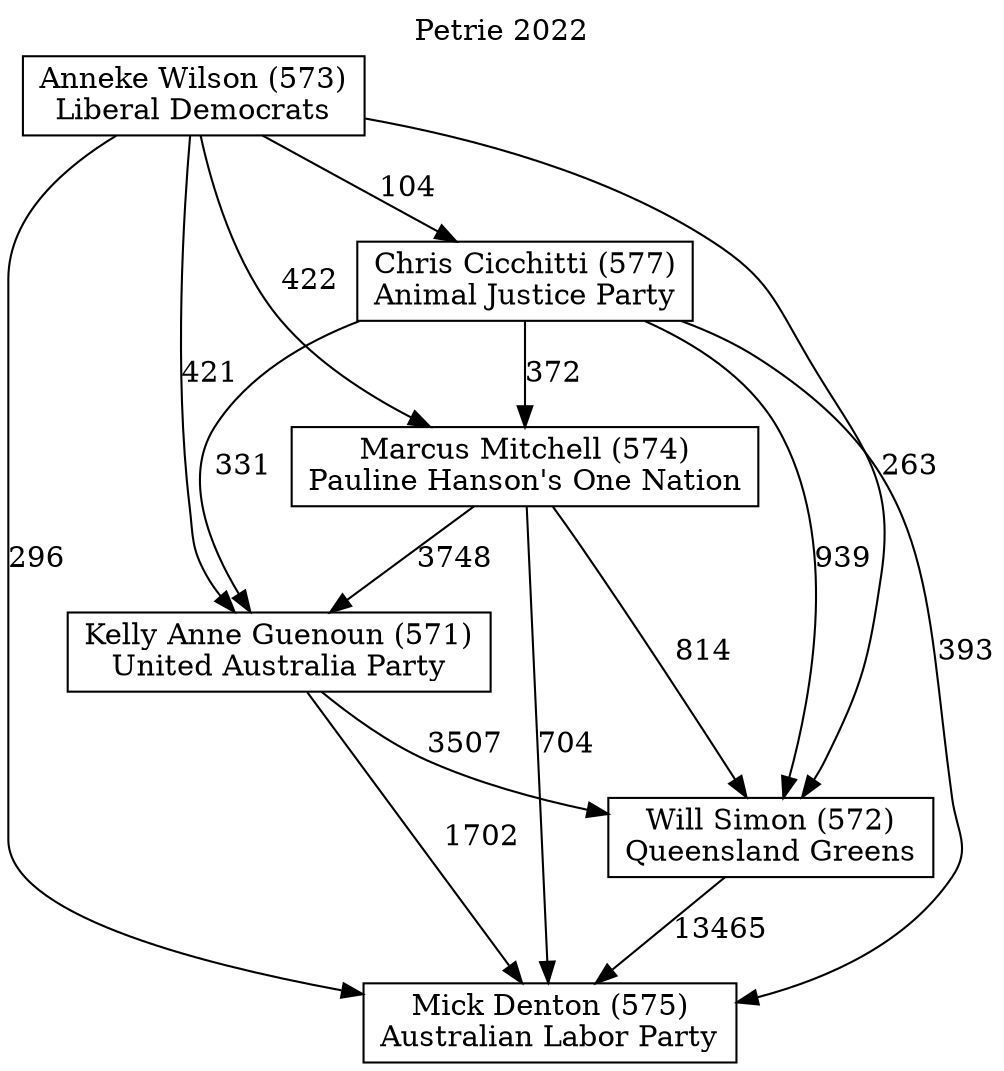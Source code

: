 // House preference flow
digraph "Mick Denton (575)_Petrie_2022" {
	graph [label="Petrie 2022" labelloc=t mclimit=10]
	node [shape=box]
	"Anneke Wilson (573)" [label="Anneke Wilson (573)
Liberal Democrats"]
	"Chris Cicchitti (577)" [label="Chris Cicchitti (577)
Animal Justice Party"]
	"Kelly Anne Guenoun (571)" [label="Kelly Anne Guenoun (571)
United Australia Party"]
	"Marcus Mitchell (574)" [label="Marcus Mitchell (574)
Pauline Hanson's One Nation"]
	"Mick Denton (575)" [label="Mick Denton (575)
Australian Labor Party"]
	"Will Simon (572)" [label="Will Simon (572)
Queensland Greens"]
	"Anneke Wilson (573)" -> "Chris Cicchitti (577)" [label=104]
	"Anneke Wilson (573)" -> "Kelly Anne Guenoun (571)" [label=421]
	"Anneke Wilson (573)" -> "Marcus Mitchell (574)" [label=422]
	"Anneke Wilson (573)" -> "Mick Denton (575)" [label=296]
	"Anneke Wilson (573)" -> "Will Simon (572)" [label=263]
	"Chris Cicchitti (577)" -> "Kelly Anne Guenoun (571)" [label=331]
	"Chris Cicchitti (577)" -> "Marcus Mitchell (574)" [label=372]
	"Chris Cicchitti (577)" -> "Mick Denton (575)" [label=393]
	"Chris Cicchitti (577)" -> "Will Simon (572)" [label=939]
	"Kelly Anne Guenoun (571)" -> "Mick Denton (575)" [label=1702]
	"Kelly Anne Guenoun (571)" -> "Will Simon (572)" [label=3507]
	"Marcus Mitchell (574)" -> "Kelly Anne Guenoun (571)" [label=3748]
	"Marcus Mitchell (574)" -> "Mick Denton (575)" [label=704]
	"Marcus Mitchell (574)" -> "Will Simon (572)" [label=814]
	"Will Simon (572)" -> "Mick Denton (575)" [label=13465]
}
